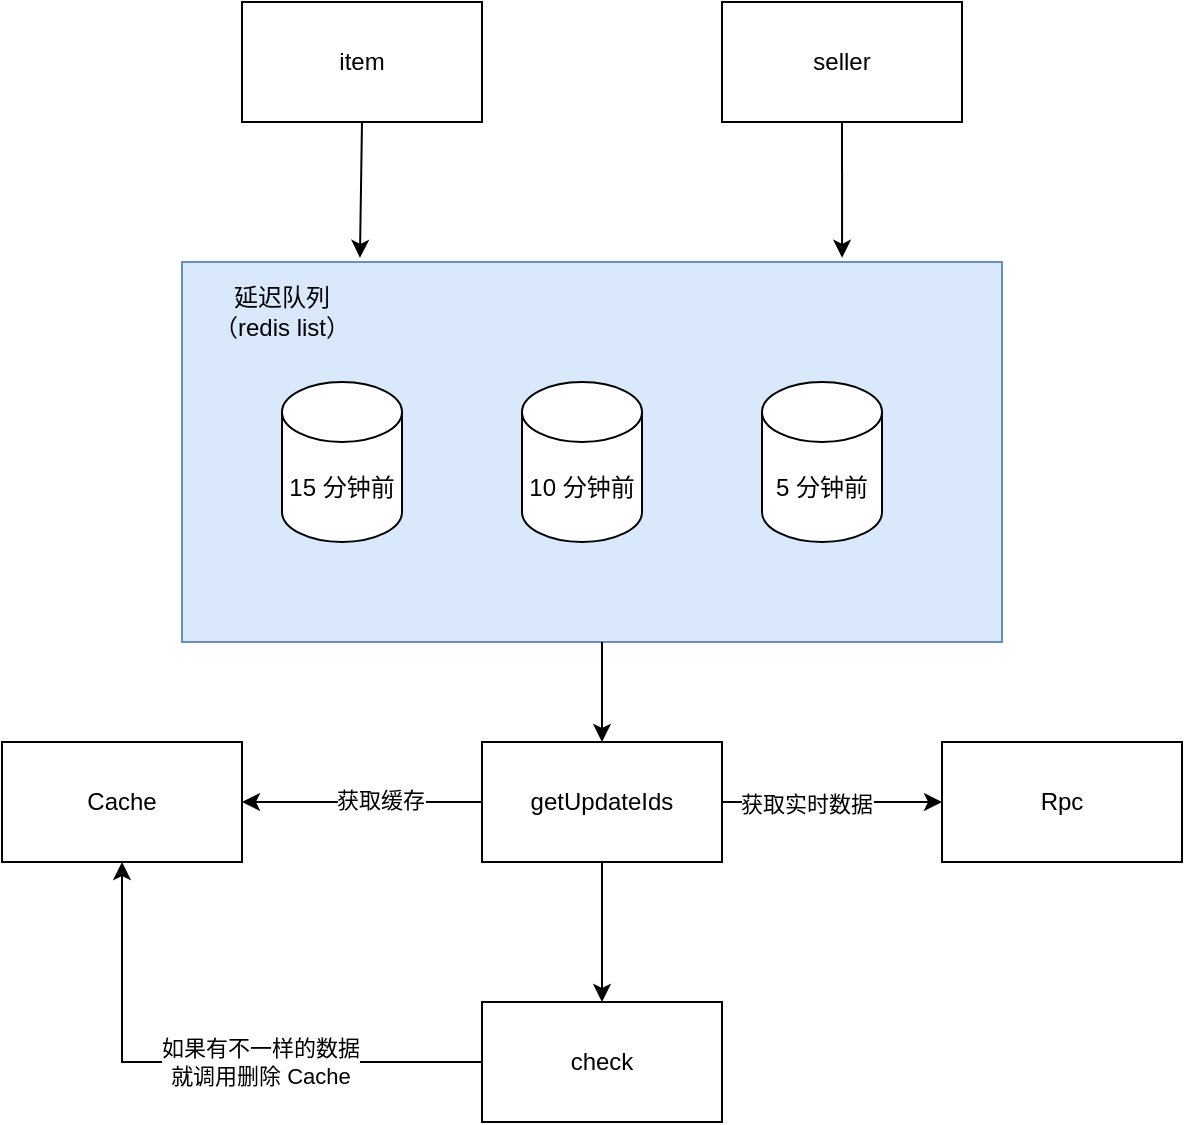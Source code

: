 <mxfile version="21.1.8" type="github">
  <diagram name="第 1 页" id="MOk9bZ4eV60mkrr4OqWa">
    <mxGraphModel dx="1434" dy="764" grid="1" gridSize="10" guides="1" tooltips="1" connect="1" arrows="1" fold="1" page="1" pageScale="1" pageWidth="827" pageHeight="1169" math="0" shadow="0">
      <root>
        <mxCell id="0" />
        <mxCell id="1" parent="0" />
        <mxCell id="Hvkr-rmVp1VkrezowsIa-3" value="" style="rounded=0;whiteSpace=wrap;html=1;fillColor=#dae8fc;strokeColor=#6c8ebf;" parent="1" vertex="1">
          <mxGeometry x="160" y="230" width="410" height="190" as="geometry" />
        </mxCell>
        <mxCell id="Hvkr-rmVp1VkrezowsIa-4" value="延迟队列（redis list）" style="text;html=1;strokeColor=none;fillColor=none;align=center;verticalAlign=middle;whiteSpace=wrap;rounded=0;" parent="1" vertex="1">
          <mxGeometry x="170" y="240" width="80" height="30" as="geometry" />
        </mxCell>
        <mxCell id="Hvkr-rmVp1VkrezowsIa-5" value="15 分钟前" style="shape=cylinder3;whiteSpace=wrap;html=1;boundedLbl=1;backgroundOutline=1;size=15;" parent="1" vertex="1">
          <mxGeometry x="210" y="290" width="60" height="80" as="geometry" />
        </mxCell>
        <mxCell id="Hvkr-rmVp1VkrezowsIa-6" value="10 分钟前" style="shape=cylinder3;whiteSpace=wrap;html=1;boundedLbl=1;backgroundOutline=1;size=15;" parent="1" vertex="1">
          <mxGeometry x="330" y="290" width="60" height="80" as="geometry" />
        </mxCell>
        <mxCell id="Hvkr-rmVp1VkrezowsIa-7" value="5 分钟前" style="shape=cylinder3;whiteSpace=wrap;html=1;boundedLbl=1;backgroundOutline=1;size=15;" parent="1" vertex="1">
          <mxGeometry x="450" y="290" width="60" height="80" as="geometry" />
        </mxCell>
        <mxCell id="Hvkr-rmVp1VkrezowsIa-8" style="edgeStyle=orthogonalEdgeStyle;rounded=0;orthogonalLoop=1;jettySize=auto;html=1;exitX=0.5;exitY=1;exitDx=0;exitDy=0;" parent="1" source="Hvkr-rmVp1VkrezowsIa-3" target="Hvkr-rmVp1VkrezowsIa-3" edge="1">
          <mxGeometry relative="1" as="geometry" />
        </mxCell>
        <mxCell id="Hvkr-rmVp1VkrezowsIa-9" value="getUpdateIds" style="rounded=0;whiteSpace=wrap;html=1;" parent="1" vertex="1">
          <mxGeometry x="310" y="470" width="120" height="60" as="geometry" />
        </mxCell>
        <mxCell id="Hvkr-rmVp1VkrezowsIa-10" value="Cache" style="rounded=0;whiteSpace=wrap;html=1;" parent="1" vertex="1">
          <mxGeometry x="70" y="470" width="120" height="60" as="geometry" />
        </mxCell>
        <mxCell id="Hvkr-rmVp1VkrezowsIa-11" value="Rpc" style="rounded=0;whiteSpace=wrap;html=1;" parent="1" vertex="1">
          <mxGeometry x="540" y="470" width="120" height="60" as="geometry" />
        </mxCell>
        <mxCell id="Hvkr-rmVp1VkrezowsIa-12" value="" style="endArrow=classic;html=1;rounded=0;exitX=0;exitY=0.5;exitDx=0;exitDy=0;entryX=1;entryY=0.5;entryDx=0;entryDy=0;" parent="1" source="Hvkr-rmVp1VkrezowsIa-9" target="Hvkr-rmVp1VkrezowsIa-10" edge="1">
          <mxGeometry width="50" height="50" relative="1" as="geometry">
            <mxPoint x="390" y="600" as="sourcePoint" />
            <mxPoint x="440" y="550" as="targetPoint" />
          </mxGeometry>
        </mxCell>
        <mxCell id="Hvkr-rmVp1VkrezowsIa-22" value="获取缓存" style="edgeLabel;html=1;align=center;verticalAlign=middle;resizable=0;points=[];" parent="Hvkr-rmVp1VkrezowsIa-12" vertex="1" connectable="0">
          <mxGeometry x="-0.15" y="-1" relative="1" as="geometry">
            <mxPoint as="offset" />
          </mxGeometry>
        </mxCell>
        <mxCell id="Hvkr-rmVp1VkrezowsIa-14" value="" style="endArrow=classic;html=1;rounded=0;exitX=1;exitY=0.5;exitDx=0;exitDy=0;entryX=0;entryY=0.5;entryDx=0;entryDy=0;" parent="1" source="Hvkr-rmVp1VkrezowsIa-9" target="Hvkr-rmVp1VkrezowsIa-11" edge="1">
          <mxGeometry width="50" height="50" relative="1" as="geometry">
            <mxPoint x="390" y="600" as="sourcePoint" />
            <mxPoint x="440" y="550" as="targetPoint" />
          </mxGeometry>
        </mxCell>
        <mxCell id="Hvkr-rmVp1VkrezowsIa-23" value="获取实时数据" style="edgeLabel;html=1;align=center;verticalAlign=middle;resizable=0;points=[];" parent="Hvkr-rmVp1VkrezowsIa-14" vertex="1" connectable="0">
          <mxGeometry x="-0.236" relative="1" as="geometry">
            <mxPoint y="1" as="offset" />
          </mxGeometry>
        </mxCell>
        <mxCell id="Hvkr-rmVp1VkrezowsIa-16" value="" style="endArrow=classic;html=1;rounded=0;entryX=0.5;entryY=0;entryDx=0;entryDy=0;" parent="1" target="Hvkr-rmVp1VkrezowsIa-9" edge="1">
          <mxGeometry width="50" height="50" relative="1" as="geometry">
            <mxPoint x="370" y="420" as="sourcePoint" />
            <mxPoint x="440" y="550" as="targetPoint" />
          </mxGeometry>
        </mxCell>
        <mxCell id="Hvkr-rmVp1VkrezowsIa-18" value="check" style="rounded=0;whiteSpace=wrap;html=1;" parent="1" vertex="1">
          <mxGeometry x="310" y="600" width="120" height="60" as="geometry" />
        </mxCell>
        <mxCell id="Hvkr-rmVp1VkrezowsIa-20" value="" style="endArrow=classic;html=1;rounded=0;exitX=0;exitY=0.5;exitDx=0;exitDy=0;entryX=0.5;entryY=1;entryDx=0;entryDy=0;" parent="1" source="Hvkr-rmVp1VkrezowsIa-18" target="Hvkr-rmVp1VkrezowsIa-10" edge="1">
          <mxGeometry width="50" height="50" relative="1" as="geometry">
            <mxPoint x="390" y="600" as="sourcePoint" />
            <mxPoint x="440" y="550" as="targetPoint" />
            <Array as="points">
              <mxPoint x="130" y="630" />
            </Array>
          </mxGeometry>
        </mxCell>
        <mxCell id="Hvkr-rmVp1VkrezowsIa-21" value="如果有不一样的数据&lt;br&gt;就调用删除 Cache" style="edgeLabel;html=1;align=center;verticalAlign=middle;resizable=0;points=[];" parent="Hvkr-rmVp1VkrezowsIa-20" vertex="1" connectable="0">
          <mxGeometry x="-0.221" relative="1" as="geometry">
            <mxPoint x="-2" as="offset" />
          </mxGeometry>
        </mxCell>
        <mxCell id="Hvkr-rmVp1VkrezowsIa-24" value="" style="endArrow=classic;html=1;rounded=0;exitX=0.5;exitY=1;exitDx=0;exitDy=0;entryX=0.5;entryY=0;entryDx=0;entryDy=0;" parent="1" source="Hvkr-rmVp1VkrezowsIa-9" target="Hvkr-rmVp1VkrezowsIa-18" edge="1">
          <mxGeometry width="50" height="50" relative="1" as="geometry">
            <mxPoint x="390" y="600" as="sourcePoint" />
            <mxPoint x="440" y="550" as="targetPoint" />
          </mxGeometry>
        </mxCell>
        <mxCell id="Hvkr-rmVp1VkrezowsIa-25" value="item" style="rounded=0;whiteSpace=wrap;html=1;" parent="1" vertex="1">
          <mxGeometry x="190" y="100" width="120" height="60" as="geometry" />
        </mxCell>
        <mxCell id="Hvkr-rmVp1VkrezowsIa-26" value="seller" style="rounded=0;whiteSpace=wrap;html=1;" parent="1" vertex="1">
          <mxGeometry x="430" y="100" width="120" height="60" as="geometry" />
        </mxCell>
        <mxCell id="Hvkr-rmVp1VkrezowsIa-27" value="" style="endArrow=classic;html=1;rounded=0;exitX=0.5;exitY=1;exitDx=0;exitDy=0;entryX=0.217;entryY=-0.011;entryDx=0;entryDy=0;entryPerimeter=0;" parent="1" source="Hvkr-rmVp1VkrezowsIa-25" target="Hvkr-rmVp1VkrezowsIa-3" edge="1">
          <mxGeometry width="50" height="50" relative="1" as="geometry">
            <mxPoint x="390" y="400" as="sourcePoint" />
            <mxPoint x="440" y="350" as="targetPoint" />
          </mxGeometry>
        </mxCell>
        <mxCell id="Hvkr-rmVp1VkrezowsIa-28" value="" style="endArrow=classic;html=1;rounded=0;exitX=0.5;exitY=1;exitDx=0;exitDy=0;entryX=0.805;entryY=-0.011;entryDx=0;entryDy=0;entryPerimeter=0;" parent="1" source="Hvkr-rmVp1VkrezowsIa-26" target="Hvkr-rmVp1VkrezowsIa-3" edge="1">
          <mxGeometry width="50" height="50" relative="1" as="geometry">
            <mxPoint x="390" y="400" as="sourcePoint" />
            <mxPoint x="440" y="350" as="targetPoint" />
          </mxGeometry>
        </mxCell>
      </root>
    </mxGraphModel>
  </diagram>
</mxfile>
